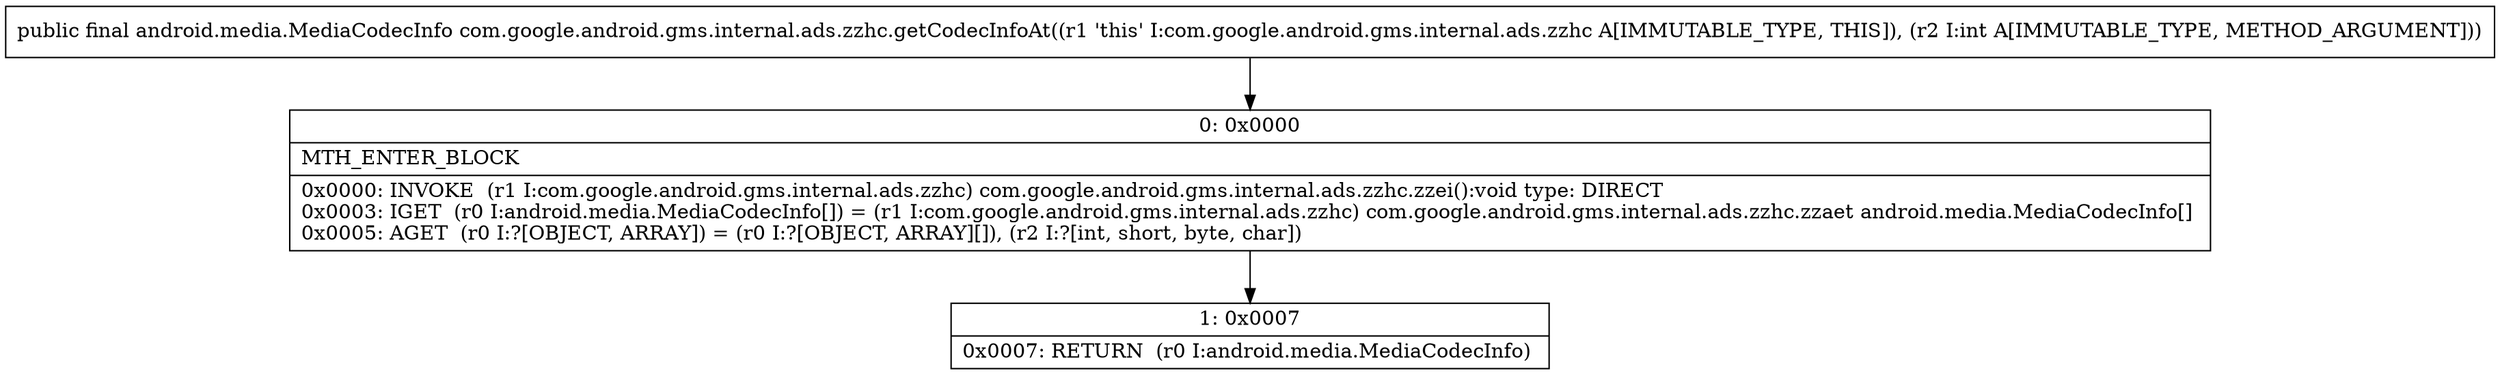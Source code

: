 digraph "CFG forcom.google.android.gms.internal.ads.zzhc.getCodecInfoAt(I)Landroid\/media\/MediaCodecInfo;" {
Node_0 [shape=record,label="{0\:\ 0x0000|MTH_ENTER_BLOCK\l|0x0000: INVOKE  (r1 I:com.google.android.gms.internal.ads.zzhc) com.google.android.gms.internal.ads.zzhc.zzei():void type: DIRECT \l0x0003: IGET  (r0 I:android.media.MediaCodecInfo[]) = (r1 I:com.google.android.gms.internal.ads.zzhc) com.google.android.gms.internal.ads.zzhc.zzaet android.media.MediaCodecInfo[] \l0x0005: AGET  (r0 I:?[OBJECT, ARRAY]) = (r0 I:?[OBJECT, ARRAY][]), (r2 I:?[int, short, byte, char]) \l}"];
Node_1 [shape=record,label="{1\:\ 0x0007|0x0007: RETURN  (r0 I:android.media.MediaCodecInfo) \l}"];
MethodNode[shape=record,label="{public final android.media.MediaCodecInfo com.google.android.gms.internal.ads.zzhc.getCodecInfoAt((r1 'this' I:com.google.android.gms.internal.ads.zzhc A[IMMUTABLE_TYPE, THIS]), (r2 I:int A[IMMUTABLE_TYPE, METHOD_ARGUMENT])) }"];
MethodNode -> Node_0;
Node_0 -> Node_1;
}

